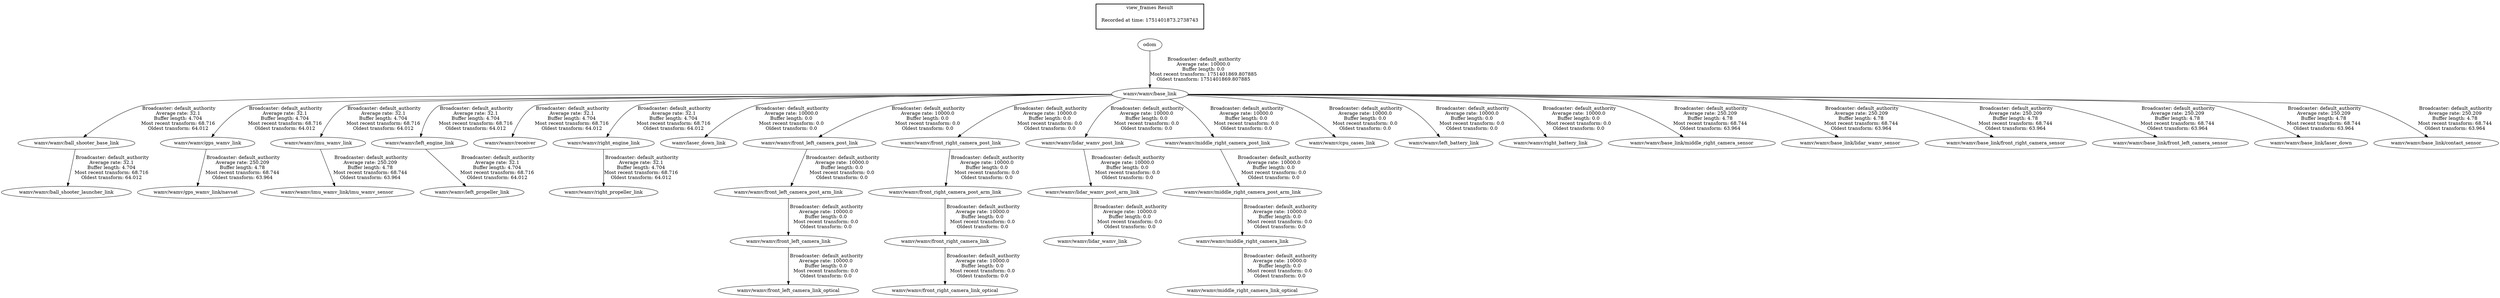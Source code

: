 digraph G {
"wamv/wamv/base_link" -> "wamv/wamv/ball_shooter_base_link"[label=" Broadcaster: default_authority\nAverage rate: 32.1\nBuffer length: 4.704\nMost recent transform: 68.716\nOldest transform: 64.012\n"];
"odom" -> "wamv/wamv/base_link"[label=" Broadcaster: default_authority\nAverage rate: 10000.0\nBuffer length: 0.0\nMost recent transform: 1751401869.807885\nOldest transform: 1751401869.807885\n"];
"wamv/wamv/ball_shooter_base_link" -> "wamv/wamv/ball_shooter_launcher_link"[label=" Broadcaster: default_authority\nAverage rate: 32.1\nBuffer length: 4.704\nMost recent transform: 68.716\nOldest transform: 64.012\n"];
"wamv/wamv/base_link" -> "wamv/wamv/gps_wamv_link"[label=" Broadcaster: default_authority\nAverage rate: 32.1\nBuffer length: 4.704\nMost recent transform: 68.716\nOldest transform: 64.012\n"];
"wamv/wamv/base_link" -> "wamv/wamv/imu_wamv_link"[label=" Broadcaster: default_authority\nAverage rate: 32.1\nBuffer length: 4.704\nMost recent transform: 68.716\nOldest transform: 64.012\n"];
"wamv/wamv/base_link" -> "wamv/wamv/left_engine_link"[label=" Broadcaster: default_authority\nAverage rate: 32.1\nBuffer length: 4.704\nMost recent transform: 68.716\nOldest transform: 64.012\n"];
"wamv/wamv/left_engine_link" -> "wamv/wamv/left_propeller_link"[label=" Broadcaster: default_authority\nAverage rate: 32.1\nBuffer length: 4.704\nMost recent transform: 68.716\nOldest transform: 64.012\n"];
"wamv/wamv/base_link" -> "wamv/wamv/receiver"[label=" Broadcaster: default_authority\nAverage rate: 32.1\nBuffer length: 4.704\nMost recent transform: 68.716\nOldest transform: 64.012\n"];
"wamv/wamv/base_link" -> "wamv/wamv/right_engine_link"[label=" Broadcaster: default_authority\nAverage rate: 32.1\nBuffer length: 4.704\nMost recent transform: 68.716\nOldest transform: 64.012\n"];
"wamv/wamv/right_engine_link" -> "wamv/wamv/right_propeller_link"[label=" Broadcaster: default_authority\nAverage rate: 32.1\nBuffer length: 4.704\nMost recent transform: 68.716\nOldest transform: 64.012\n"];
"wamv/wamv/base_link" -> "wamv/laser_down_link"[label=" Broadcaster: default_authority\nAverage rate: 10000.0\nBuffer length: 0.0\nMost recent transform: 0.0\nOldest transform: 0.0\n"];
"wamv/wamv/base_link" -> "wamv/wamv/front_left_camera_post_link"[label=" Broadcaster: default_authority\nAverage rate: 10000.0\nBuffer length: 0.0\nMost recent transform: 0.0\nOldest transform: 0.0\n"];
"wamv/wamv/base_link" -> "wamv/wamv/front_right_camera_post_link"[label=" Broadcaster: default_authority\nAverage rate: 10000.0\nBuffer length: 0.0\nMost recent transform: 0.0\nOldest transform: 0.0\n"];
"wamv/wamv/base_link" -> "wamv/wamv/lidar_wamv_post_link"[label=" Broadcaster: default_authority\nAverage rate: 10000.0\nBuffer length: 0.0\nMost recent transform: 0.0\nOldest transform: 0.0\n"];
"wamv/wamv/base_link" -> "wamv/wamv/middle_right_camera_post_link"[label=" Broadcaster: default_authority\nAverage rate: 10000.0\nBuffer length: 0.0\nMost recent transform: 0.0\nOldest transform: 0.0\n"];
"wamv/wamv/base_link" -> "wamv/wamv/cpu_cases_link"[label=" Broadcaster: default_authority\nAverage rate: 10000.0\nBuffer length: 0.0\nMost recent transform: 0.0\nOldest transform: 0.0\n"];
"wamv/wamv/front_left_camera_post_arm_link" -> "wamv/wamv/front_left_camera_link"[label=" Broadcaster: default_authority\nAverage rate: 10000.0\nBuffer length: 0.0\nMost recent transform: 0.0\nOldest transform: 0.0\n"];
"wamv/wamv/front_left_camera_post_link" -> "wamv/wamv/front_left_camera_post_arm_link"[label=" Broadcaster: default_authority\nAverage rate: 10000.0\nBuffer length: 0.0\nMost recent transform: 0.0\nOldest transform: 0.0\n"];
"wamv/wamv/front_left_camera_link" -> "wamv/wamv/front_left_camera_link_optical"[label=" Broadcaster: default_authority\nAverage rate: 10000.0\nBuffer length: 0.0\nMost recent transform: 0.0\nOldest transform: 0.0\n"];
"wamv/wamv/front_right_camera_post_arm_link" -> "wamv/wamv/front_right_camera_link"[label=" Broadcaster: default_authority\nAverage rate: 10000.0\nBuffer length: 0.0\nMost recent transform: 0.0\nOldest transform: 0.0\n"];
"wamv/wamv/front_right_camera_post_link" -> "wamv/wamv/front_right_camera_post_arm_link"[label=" Broadcaster: default_authority\nAverage rate: 10000.0\nBuffer length: 0.0\nMost recent transform: 0.0\nOldest transform: 0.0\n"];
"wamv/wamv/front_right_camera_link" -> "wamv/wamv/front_right_camera_link_optical"[label=" Broadcaster: default_authority\nAverage rate: 10000.0\nBuffer length: 0.0\nMost recent transform: 0.0\nOldest transform: 0.0\n"];
"wamv/wamv/base_link" -> "wamv/wamv/left_battery_link"[label=" Broadcaster: default_authority\nAverage rate: 10000.0\nBuffer length: 0.0\nMost recent transform: 0.0\nOldest transform: 0.0\n"];
"wamv/wamv/lidar_wamv_post_arm_link" -> "wamv/wamv/lidar_wamv_link"[label=" Broadcaster: default_authority\nAverage rate: 10000.0\nBuffer length: 0.0\nMost recent transform: 0.0\nOldest transform: 0.0\n"];
"wamv/wamv/lidar_wamv_post_link" -> "wamv/wamv/lidar_wamv_post_arm_link"[label=" Broadcaster: default_authority\nAverage rate: 10000.0\nBuffer length: 0.0\nMost recent transform: 0.0\nOldest transform: 0.0\n"];
"wamv/wamv/middle_right_camera_post_arm_link" -> "wamv/wamv/middle_right_camera_link"[label=" Broadcaster: default_authority\nAverage rate: 10000.0\nBuffer length: 0.0\nMost recent transform: 0.0\nOldest transform: 0.0\n"];
"wamv/wamv/middle_right_camera_post_link" -> "wamv/wamv/middle_right_camera_post_arm_link"[label=" Broadcaster: default_authority\nAverage rate: 10000.0\nBuffer length: 0.0\nMost recent transform: 0.0\nOldest transform: 0.0\n"];
"wamv/wamv/middle_right_camera_link" -> "wamv/wamv/middle_right_camera_link_optical"[label=" Broadcaster: default_authority\nAverage rate: 10000.0\nBuffer length: 0.0\nMost recent transform: 0.0\nOldest transform: 0.0\n"];
"wamv/wamv/base_link" -> "wamv/wamv/right_battery_link"[label=" Broadcaster: default_authority\nAverage rate: 10000.0\nBuffer length: 0.0\nMost recent transform: 0.0\nOldest transform: 0.0\n"];
"wamv/wamv/imu_wamv_link" -> "wamv/wamv/imu_wamv_link/imu_wamv_sensor"[label=" Broadcaster: default_authority\nAverage rate: 250.209\nBuffer length: 4.78\nMost recent transform: 68.744\nOldest transform: 63.964\n"];
"wamv/wamv/base_link" -> "wamv/wamv/base_link/middle_right_camera_sensor"[label=" Broadcaster: default_authority\nAverage rate: 250.209\nBuffer length: 4.78\nMost recent transform: 68.744\nOldest transform: 63.964\n"];
"wamv/wamv/base_link" -> "wamv/wamv/base_link/lidar_wamv_sensor"[label=" Broadcaster: default_authority\nAverage rate: 250.209\nBuffer length: 4.78\nMost recent transform: 68.744\nOldest transform: 63.964\n"];
"wamv/wamv/base_link" -> "wamv/wamv/base_link/front_right_camera_sensor"[label=" Broadcaster: default_authority\nAverage rate: 250.209\nBuffer length: 4.78\nMost recent transform: 68.744\nOldest transform: 63.964\n"];
"wamv/wamv/gps_wamv_link" -> "wamv/wamv/gps_wamv_link/navsat"[label=" Broadcaster: default_authority\nAverage rate: 250.209\nBuffer length: 4.78\nMost recent transform: 68.744\nOldest transform: 63.964\n"];
"wamv/wamv/base_link" -> "wamv/wamv/base_link/front_left_camera_sensor"[label=" Broadcaster: default_authority\nAverage rate: 250.209\nBuffer length: 4.78\nMost recent transform: 68.744\nOldest transform: 63.964\n"];
"wamv/wamv/base_link" -> "wamv/wamv/base_link/laser_down"[label=" Broadcaster: default_authority\nAverage rate: 250.209\nBuffer length: 4.78\nMost recent transform: 68.744\nOldest transform: 63.964\n"];
"wamv/wamv/base_link" -> "wamv/wamv/base_link/contact_sensor"[label=" Broadcaster: default_authority\nAverage rate: 250.209\nBuffer length: 4.78\nMost recent transform: 68.744\nOldest transform: 63.964\n"];
edge [style=invis];
 subgraph cluster_legend { style=bold; color=black; label ="view_frames Result";
"Recorded at time: 1751401873.2738743"[ shape=plaintext ] ;
}->"odom";
}